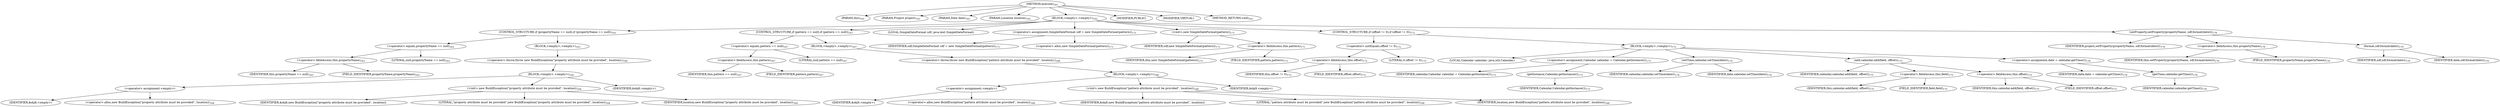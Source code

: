 digraph "execute" {  
"323" [label = <(METHOD,execute)<SUB>161</SUB>> ]
"324" [label = <(PARAM,this)<SUB>161</SUB>> ]
"325" [label = <(PARAM,Project project)<SUB>161</SUB>> ]
"326" [label = <(PARAM,Date date)<SUB>161</SUB>> ]
"327" [label = <(PARAM,Location location)<SUB>161</SUB>> ]
"328" [label = <(BLOCK,&lt;empty&gt;,&lt;empty&gt;)<SUB>162</SUB>> ]
"329" [label = <(CONTROL_STRUCTURE,if (propertyName == null),if (propertyName == null))<SUB>163</SUB>> ]
"330" [label = <(&lt;operator&gt;.equals,propertyName == null)<SUB>163</SUB>> ]
"331" [label = <(&lt;operator&gt;.fieldAccess,this.propertyName)<SUB>163</SUB>> ]
"332" [label = <(IDENTIFIER,this,propertyName == null)<SUB>163</SUB>> ]
"333" [label = <(FIELD_IDENTIFIER,propertyName,propertyName)<SUB>163</SUB>> ]
"334" [label = <(LITERAL,null,propertyName == null)<SUB>163</SUB>> ]
"335" [label = <(BLOCK,&lt;empty&gt;,&lt;empty&gt;)<SUB>163</SUB>> ]
"336" [label = <(&lt;operator&gt;.throw,throw new BuildException(&quot;property attribute must be provided&quot;, location);)<SUB>164</SUB>> ]
"337" [label = <(BLOCK,&lt;empty&gt;,&lt;empty&gt;)<SUB>164</SUB>> ]
"338" [label = <(&lt;operator&gt;.assignment,&lt;empty&gt;)> ]
"339" [label = <(IDENTIFIER,$obj8,&lt;empty&gt;)> ]
"340" [label = <(&lt;operator&gt;.alloc,new BuildException(&quot;property attribute must be provided&quot;, location))<SUB>164</SUB>> ]
"341" [label = <(&lt;init&gt;,new BuildException(&quot;property attribute must be provided&quot;, location))<SUB>164</SUB>> ]
"342" [label = <(IDENTIFIER,$obj8,new BuildException(&quot;property attribute must be provided&quot;, location))> ]
"343" [label = <(LITERAL,&quot;property attribute must be provided&quot;,new BuildException(&quot;property attribute must be provided&quot;, location))<SUB>164</SUB>> ]
"344" [label = <(IDENTIFIER,location,new BuildException(&quot;property attribute must be provided&quot;, location))<SUB>164</SUB>> ]
"345" [label = <(IDENTIFIER,$obj8,&lt;empty&gt;)> ]
"346" [label = <(CONTROL_STRUCTURE,if (pattern == null),if (pattern == null))<SUB>167</SUB>> ]
"347" [label = <(&lt;operator&gt;.equals,pattern == null)<SUB>167</SUB>> ]
"348" [label = <(&lt;operator&gt;.fieldAccess,this.pattern)<SUB>167</SUB>> ]
"349" [label = <(IDENTIFIER,this,pattern == null)<SUB>167</SUB>> ]
"350" [label = <(FIELD_IDENTIFIER,pattern,pattern)<SUB>167</SUB>> ]
"351" [label = <(LITERAL,null,pattern == null)<SUB>167</SUB>> ]
"352" [label = <(BLOCK,&lt;empty&gt;,&lt;empty&gt;)<SUB>167</SUB>> ]
"353" [label = <(&lt;operator&gt;.throw,throw new BuildException(&quot;pattern attribute must be provided&quot;, location);)<SUB>168</SUB>> ]
"354" [label = <(BLOCK,&lt;empty&gt;,&lt;empty&gt;)<SUB>168</SUB>> ]
"355" [label = <(&lt;operator&gt;.assignment,&lt;empty&gt;)> ]
"356" [label = <(IDENTIFIER,$obj9,&lt;empty&gt;)> ]
"357" [label = <(&lt;operator&gt;.alloc,new BuildException(&quot;pattern attribute must be provided&quot;, location))<SUB>168</SUB>> ]
"358" [label = <(&lt;init&gt;,new BuildException(&quot;pattern attribute must be provided&quot;, location))<SUB>168</SUB>> ]
"359" [label = <(IDENTIFIER,$obj9,new BuildException(&quot;pattern attribute must be provided&quot;, location))> ]
"360" [label = <(LITERAL,&quot;pattern attribute must be provided&quot;,new BuildException(&quot;pattern attribute must be provided&quot;, location))<SUB>168</SUB>> ]
"361" [label = <(IDENTIFIER,location,new BuildException(&quot;pattern attribute must be provided&quot;, location))<SUB>168</SUB>> ]
"362" [label = <(IDENTIFIER,$obj9,&lt;empty&gt;)> ]
"20" [label = <(LOCAL,SimpleDateFormat sdf: java.text.SimpleDateFormat)> ]
"363" [label = <(&lt;operator&gt;.assignment,SimpleDateFormat sdf = new SimpleDateFormat(pattern))<SUB>171</SUB>> ]
"364" [label = <(IDENTIFIER,sdf,SimpleDateFormat sdf = new SimpleDateFormat(pattern))<SUB>171</SUB>> ]
"365" [label = <(&lt;operator&gt;.alloc,new SimpleDateFormat(pattern))<SUB>171</SUB>> ]
"366" [label = <(&lt;init&gt;,new SimpleDateFormat(pattern))<SUB>171</SUB>> ]
"19" [label = <(IDENTIFIER,sdf,new SimpleDateFormat(pattern))<SUB>171</SUB>> ]
"367" [label = <(&lt;operator&gt;.fieldAccess,this.pattern)<SUB>171</SUB>> ]
"368" [label = <(IDENTIFIER,this,new SimpleDateFormat(pattern))<SUB>171</SUB>> ]
"369" [label = <(FIELD_IDENTIFIER,pattern,pattern)<SUB>171</SUB>> ]
"370" [label = <(CONTROL_STRUCTURE,if (offset != 0),if (offset != 0))<SUB>172</SUB>> ]
"371" [label = <(&lt;operator&gt;.notEquals,offset != 0)<SUB>172</SUB>> ]
"372" [label = <(&lt;operator&gt;.fieldAccess,this.offset)<SUB>172</SUB>> ]
"373" [label = <(IDENTIFIER,this,offset != 0)<SUB>172</SUB>> ]
"374" [label = <(FIELD_IDENTIFIER,offset,offset)<SUB>172</SUB>> ]
"375" [label = <(LITERAL,0,offset != 0)<SUB>172</SUB>> ]
"376" [label = <(BLOCK,&lt;empty&gt;,&lt;empty&gt;)<SUB>172</SUB>> ]
"377" [label = <(LOCAL,Calendar calendar: java.util.Calendar)> ]
"378" [label = <(&lt;operator&gt;.assignment,Calendar calendar = Calendar.getInstance())<SUB>173</SUB>> ]
"379" [label = <(IDENTIFIER,calendar,Calendar calendar = Calendar.getInstance())<SUB>173</SUB>> ]
"380" [label = <(getInstance,Calendar.getInstance())<SUB>173</SUB>> ]
"381" [label = <(IDENTIFIER,Calendar,Calendar.getInstance())<SUB>173</SUB>> ]
"382" [label = <(setTime,calendar.setTime(date))<SUB>174</SUB>> ]
"383" [label = <(IDENTIFIER,calendar,calendar.setTime(date))<SUB>174</SUB>> ]
"384" [label = <(IDENTIFIER,date,calendar.setTime(date))<SUB>174</SUB>> ]
"385" [label = <(add,calendar.add(field, offset))<SUB>175</SUB>> ]
"386" [label = <(IDENTIFIER,calendar,calendar.add(field, offset))<SUB>175</SUB>> ]
"387" [label = <(&lt;operator&gt;.fieldAccess,this.field)<SUB>175</SUB>> ]
"388" [label = <(IDENTIFIER,this,calendar.add(field, offset))<SUB>175</SUB>> ]
"389" [label = <(FIELD_IDENTIFIER,field,field)<SUB>175</SUB>> ]
"390" [label = <(&lt;operator&gt;.fieldAccess,this.offset)<SUB>175</SUB>> ]
"391" [label = <(IDENTIFIER,this,calendar.add(field, offset))<SUB>175</SUB>> ]
"392" [label = <(FIELD_IDENTIFIER,offset,offset)<SUB>175</SUB>> ]
"393" [label = <(&lt;operator&gt;.assignment,date = calendar.getTime())<SUB>176</SUB>> ]
"394" [label = <(IDENTIFIER,date,date = calendar.getTime())<SUB>176</SUB>> ]
"395" [label = <(getTime,calendar.getTime())<SUB>176</SUB>> ]
"396" [label = <(IDENTIFIER,calendar,calendar.getTime())<SUB>176</SUB>> ]
"397" [label = <(setProperty,setProperty(propertyName, sdf.format(date)))<SUB>179</SUB>> ]
"398" [label = <(IDENTIFIER,project,setProperty(propertyName, sdf.format(date)))<SUB>179</SUB>> ]
"399" [label = <(&lt;operator&gt;.fieldAccess,this.propertyName)<SUB>179</SUB>> ]
"400" [label = <(IDENTIFIER,this,setProperty(propertyName, sdf.format(date)))<SUB>179</SUB>> ]
"401" [label = <(FIELD_IDENTIFIER,propertyName,propertyName)<SUB>179</SUB>> ]
"402" [label = <(format,sdf.format(date))<SUB>179</SUB>> ]
"403" [label = <(IDENTIFIER,sdf,sdf.format(date))<SUB>179</SUB>> ]
"404" [label = <(IDENTIFIER,date,sdf.format(date))<SUB>179</SUB>> ]
"405" [label = <(MODIFIER,PUBLIC)> ]
"406" [label = <(MODIFIER,VIRTUAL)> ]
"407" [label = <(METHOD_RETURN,void)<SUB>161</SUB>> ]
  "323" -> "324" 
  "323" -> "325" 
  "323" -> "326" 
  "323" -> "327" 
  "323" -> "328" 
  "323" -> "405" 
  "323" -> "406" 
  "323" -> "407" 
  "328" -> "329" 
  "328" -> "346" 
  "328" -> "20" 
  "328" -> "363" 
  "328" -> "366" 
  "328" -> "370" 
  "328" -> "397" 
  "329" -> "330" 
  "329" -> "335" 
  "330" -> "331" 
  "330" -> "334" 
  "331" -> "332" 
  "331" -> "333" 
  "335" -> "336" 
  "336" -> "337" 
  "337" -> "338" 
  "337" -> "341" 
  "337" -> "345" 
  "338" -> "339" 
  "338" -> "340" 
  "341" -> "342" 
  "341" -> "343" 
  "341" -> "344" 
  "346" -> "347" 
  "346" -> "352" 
  "347" -> "348" 
  "347" -> "351" 
  "348" -> "349" 
  "348" -> "350" 
  "352" -> "353" 
  "353" -> "354" 
  "354" -> "355" 
  "354" -> "358" 
  "354" -> "362" 
  "355" -> "356" 
  "355" -> "357" 
  "358" -> "359" 
  "358" -> "360" 
  "358" -> "361" 
  "363" -> "364" 
  "363" -> "365" 
  "366" -> "19" 
  "366" -> "367" 
  "367" -> "368" 
  "367" -> "369" 
  "370" -> "371" 
  "370" -> "376" 
  "371" -> "372" 
  "371" -> "375" 
  "372" -> "373" 
  "372" -> "374" 
  "376" -> "377" 
  "376" -> "378" 
  "376" -> "382" 
  "376" -> "385" 
  "376" -> "393" 
  "378" -> "379" 
  "378" -> "380" 
  "380" -> "381" 
  "382" -> "383" 
  "382" -> "384" 
  "385" -> "386" 
  "385" -> "387" 
  "385" -> "390" 
  "387" -> "388" 
  "387" -> "389" 
  "390" -> "391" 
  "390" -> "392" 
  "393" -> "394" 
  "393" -> "395" 
  "395" -> "396" 
  "397" -> "398" 
  "397" -> "399" 
  "397" -> "402" 
  "399" -> "400" 
  "399" -> "401" 
  "402" -> "403" 
  "402" -> "404" 
}
